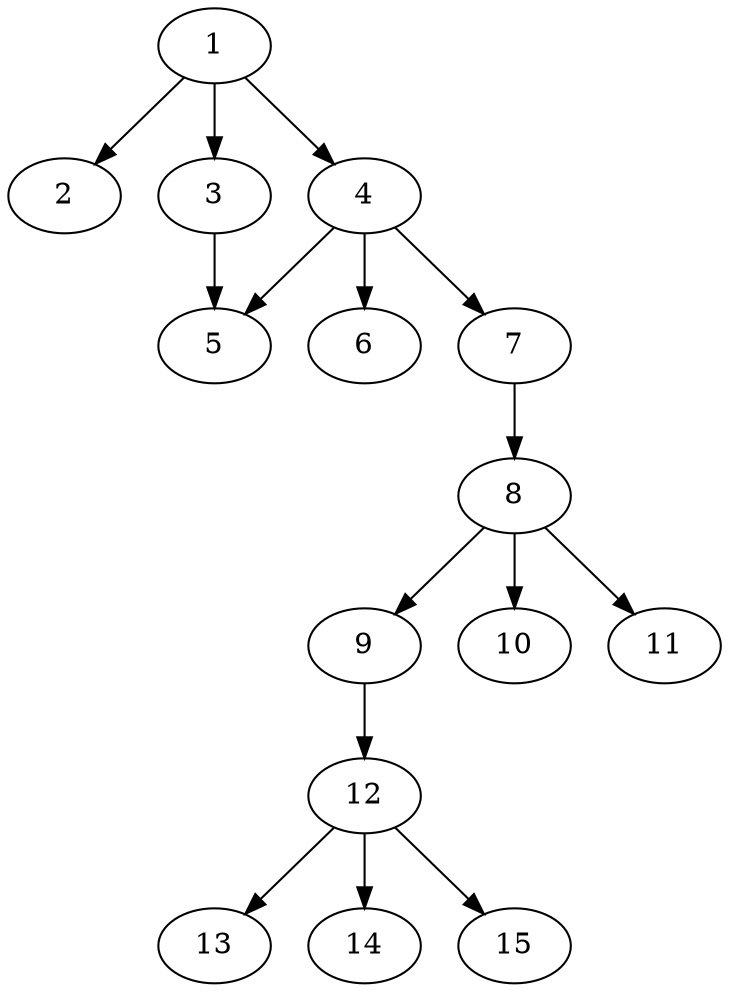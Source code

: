 // DAG automatically generated by daggen at Thu Oct  3 13:59:27 2019
// ./daggen --dot -n 15 --ccr 0.5 --fat 0.5 --regular 0.5 --density 0.5 --mindata 5242880 --maxdata 52428800 
digraph G {
  1 [size="22829056", alpha="0.12", expect_size="11414528"] 
  1 -> 2 [size ="11414528"]
  1 -> 3 [size ="11414528"]
  1 -> 4 [size ="11414528"]
  2 [size="74539008", alpha="0.05", expect_size="37269504"] 
  3 [size="79935488", alpha="0.06", expect_size="39967744"] 
  3 -> 5 [size ="39967744"]
  4 [size="93362176", alpha="0.06", expect_size="46681088"] 
  4 -> 5 [size ="46681088"]
  4 -> 6 [size ="46681088"]
  4 -> 7 [size ="46681088"]
  5 [size="67555328", alpha="0.08", expect_size="33777664"] 
  6 [size="86790144", alpha="0.14", expect_size="43395072"] 
  7 [size="26564608", alpha="0.00", expect_size="13282304"] 
  7 -> 8 [size ="13282304"]
  8 [size="37367808", alpha="0.20", expect_size="18683904"] 
  8 -> 9 [size ="18683904"]
  8 -> 10 [size ="18683904"]
  8 -> 11 [size ="18683904"]
  9 [size="39178240", alpha="0.14", expect_size="19589120"] 
  9 -> 12 [size ="19589120"]
  10 [size="45242368", alpha="0.14", expect_size="22621184"] 
  11 [size="15605760", alpha="0.16", expect_size="7802880"] 
  12 [size="71987200", alpha="0.12", expect_size="35993600"] 
  12 -> 13 [size ="35993600"]
  12 -> 14 [size ="35993600"]
  12 -> 15 [size ="35993600"]
  13 [size="94287872", alpha="0.16", expect_size="47143936"] 
  14 [size="29282304", alpha="0.14", expect_size="14641152"] 
  15 [size="56791040", alpha="0.02", expect_size="28395520"] 
}
